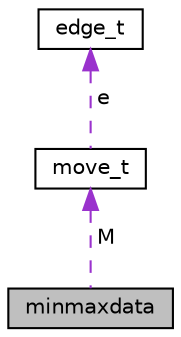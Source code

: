digraph "minmaxdata"
{
 // LATEX_PDF_SIZE
  edge [fontname="Helvetica",fontsize="10",labelfontname="Helvetica",labelfontsize="10"];
  node [fontname="Helvetica",fontsize="10",shape=record];
  Node1 [label="minmaxdata",height=0.2,width=0.4,color="black", fillcolor="grey75", style="filled", fontcolor="black",tooltip=" "];
  Node2 -> Node1 [dir="back",color="darkorchid3",fontsize="10",style="dashed",label=" M" ,fontname="Helvetica"];
  Node2 [label="move_t",height=0.2,width=0.4,color="black", fillcolor="white", style="filled",URL="$structmove__t.html",tooltip=" "];
  Node3 -> Node2 [dir="back",color="darkorchid3",fontsize="10",style="dashed",label=" e" ,fontname="Helvetica"];
  Node3 [label="edge_t",height=0.2,width=0.4,color="black", fillcolor="white", style="filled",URL="$structedge__t.html",tooltip=" "];
}
